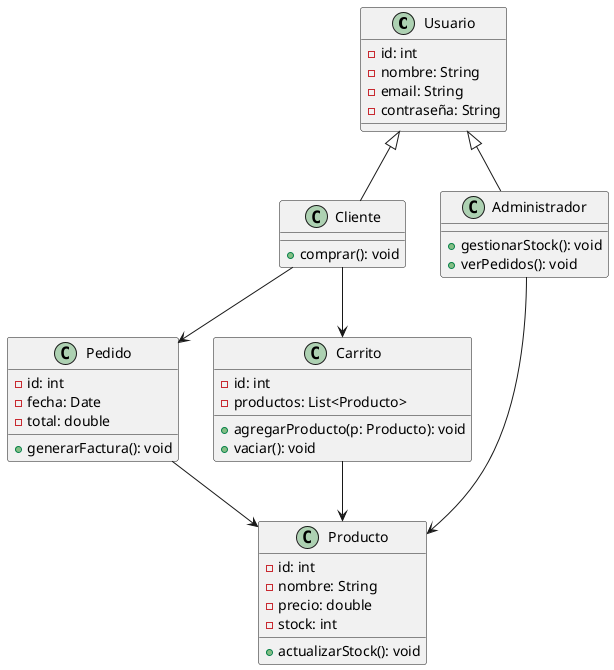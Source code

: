 @startuml
' Clases base
class Usuario {
  -id: int
  -nombre: String
  -email: String
  -contraseña: String
}

class Cliente extends Usuario {
  +comprar(): void
}

class Administrador extends Usuario {
  +gestionarStock(): void
  +verPedidos(): void
}

class Producto {
  -id: int
  -nombre: String
  -precio: double
  -stock: int
  +actualizarStock(): void
}

class Pedido {
  -id: int
  -fecha: Date
  -total: double
  +generarFactura(): void
}

class Carrito {
  -id: int
  -productos: List<Producto>
  +agregarProducto(p: Producto): void
  +vaciar(): void
}

' Relaciones
Cliente --> Carrito
Carrito --> Producto
Cliente --> Pedido
Pedido --> Producto
Administrador --> Producto
@enduml
